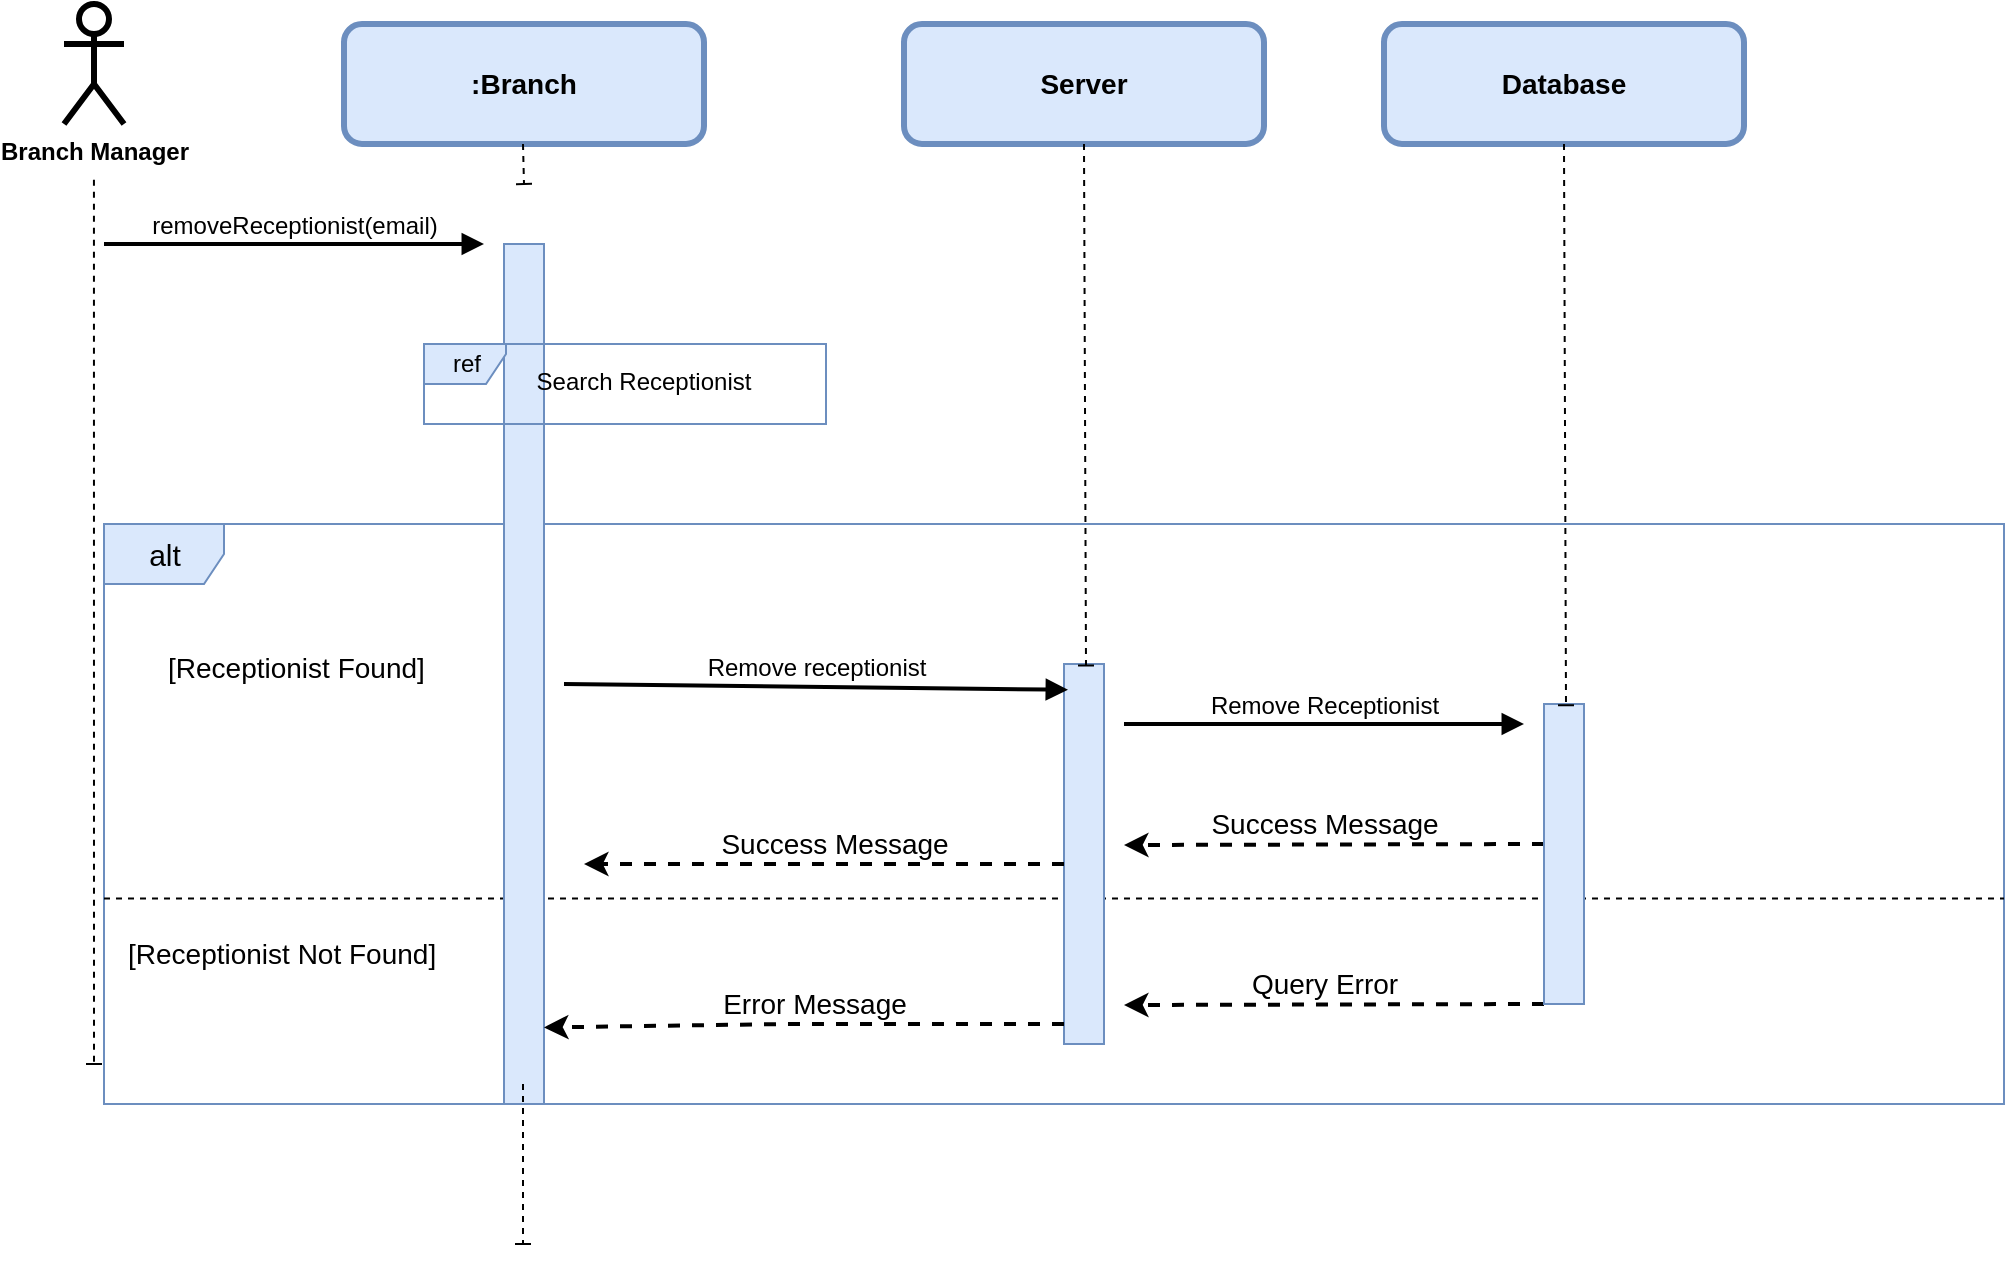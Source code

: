 <mxfile>
    <diagram id="hctoStcjbLZ6FzvMpxW5" name="Page-1">
        <mxGraphModel dx="498" dy="492" grid="1" gridSize="10" guides="1" tooltips="1" connect="1" arrows="1" fold="1" page="1" pageScale="1" pageWidth="850" pageHeight="1100" math="0" shadow="0">
            <root>
                <mxCell id="0"/>
                <mxCell id="1" parent="0"/>
                <mxCell id="2" value="&lt;span style=&quot;font-size: 14px;&quot;&gt;&lt;b&gt;:Branch&lt;/b&gt;&lt;/span&gt;" style="rounded=1;whiteSpace=wrap;html=1;strokeWidth=3;fillColor=#dae8fc;strokeColor=#6c8ebf;" parent="1" vertex="1">
                    <mxGeometry x="190" y="40" width="180" height="60" as="geometry"/>
                </mxCell>
                <mxCell id="3" value="" style="edgeStyle=none;html=1;dashed=1;strokeWidth=1;endArrow=baseDash;endFill=0;startArrow=none;" parent="1" edge="1">
                    <mxGeometry relative="1" as="geometry">
                        <mxPoint x="279.5" y="100.0" as="sourcePoint"/>
                        <mxPoint x="280" y="120" as="targetPoint"/>
                    </mxGeometry>
                </mxCell>
                <mxCell id="4" value="&lt;b&gt;Branch Manager&lt;/b&gt;" style="shape=umlActor;verticalLabelPosition=bottom;verticalAlign=top;html=1;outlineConnect=0;strokeWidth=3;rounded=1;" parent="1" vertex="1">
                    <mxGeometry x="50" y="30" width="30" height="60" as="geometry"/>
                </mxCell>
                <mxCell id="5" value="" style="edgeStyle=none;html=1;dashed=1;strokeWidth=1;endArrow=baseDash;endFill=0;" parent="1" edge="1">
                    <mxGeometry relative="1" as="geometry">
                        <mxPoint x="64.97" y="117.85" as="sourcePoint"/>
                        <mxPoint x="65" y="560" as="targetPoint"/>
                    </mxGeometry>
                </mxCell>
                <mxCell id="6" value="&lt;font style=&quot;font-size: 15px;&quot;&gt;alt&lt;/font&gt;" style="shape=umlFrame;tabWidth=110;tabHeight=30;tabPosition=left;html=1;boundedLbl=1;labelInHeader=1;width=60;height=30;fontSize=13;fillColor=#dae8fc;strokeColor=#6c8ebf;" parent="1" vertex="1">
                    <mxGeometry x="70" y="290" width="950" height="290" as="geometry"/>
                </mxCell>
                <mxCell id="7" value="" style="line;strokeWidth=1;dashed=1;labelPosition=center;verticalLabelPosition=bottom;align=left;verticalAlign=top;spacingLeft=20;spacingTop=15;fontSize=13;" parent="6" vertex="1">
                    <mxGeometry y="182" width="950" height="10.4" as="geometry"/>
                </mxCell>
                <mxCell id="8" value="[Receptionist Not Found]" style="text;fontSize=14;" parent="6" vertex="1">
                    <mxGeometry width="100" height="20" relative="1" as="geometry">
                        <mxPoint x="10" y="200" as="offset"/>
                    </mxGeometry>
                </mxCell>
                <mxCell id="9" value="[Receptionist Found]" style="text;fontSize=14;" parent="6" vertex="1">
                    <mxGeometry x="30" y="56.875" width="100" height="16.25" as="geometry"/>
                </mxCell>
                <mxCell id="10" value="" style="html=1;points=[];perimeter=orthogonalPerimeter;fontSize=12;fillColor=#dae8fc;strokeColor=#6c8ebf;" parent="6" vertex="1">
                    <mxGeometry x="200" y="-140" width="20" height="430" as="geometry"/>
                </mxCell>
                <mxCell id="11" value="" style="html=1;points=[];perimeter=orthogonalPerimeter;fontSize=12;fillColor=#dae8fc;strokeColor=#6c8ebf;" parent="6" vertex="1">
                    <mxGeometry x="480" y="70" width="20" height="190" as="geometry"/>
                </mxCell>
                <mxCell id="12" value="&lt;span style=&quot;font-size: 12px;&quot;&gt;Remove receptionist&lt;/span&gt;" style="html=1;verticalAlign=bottom;endArrow=block;strokeWidth=2;entryX=0.1;entryY=0.068;entryDx=0;entryDy=0;entryPerimeter=0;" parent="6" target="11" edge="1">
                    <mxGeometry width="80" relative="1" as="geometry">
                        <mxPoint x="230" y="80" as="sourcePoint"/>
                        <mxPoint x="430" y="73.12" as="targetPoint"/>
                    </mxGeometry>
                </mxCell>
                <mxCell id="13" value="" style="endArrow=classic;html=1;strokeWidth=2;fontSize=13;dashed=1;entryX=1;entryY=0.911;entryDx=0;entryDy=0;entryPerimeter=0;" parent="6" source="11" edge="1" target="10">
                    <mxGeometry relative="1" as="geometry">
                        <mxPoint x="405.217" y="229.997" as="sourcePoint"/>
                        <mxPoint x="230" y="240" as="targetPoint"/>
                        <Array as="points">
                            <mxPoint x="340" y="250"/>
                        </Array>
                    </mxGeometry>
                </mxCell>
                <mxCell id="14" value="&lt;font style=&quot;font-size: 14px;&quot;&gt;Error Message&lt;/font&gt;" style="edgeLabel;resizable=0;html=1;align=center;verticalAlign=middle;strokeWidth=3;fontSize=13;rounded=1;" parent="13" connectable="0" vertex="1">
                    <mxGeometry relative="1" as="geometry">
                        <mxPoint x="5" y="-10" as="offset"/>
                    </mxGeometry>
                </mxCell>
                <mxCell id="15" value="&lt;span style=&quot;font-size: 12px;&quot;&gt;Remove Receptionist&lt;/span&gt;" style="html=1;verticalAlign=bottom;endArrow=block;strokeWidth=2;" parent="6" edge="1">
                    <mxGeometry width="80" relative="1" as="geometry">
                        <mxPoint x="510" y="100" as="sourcePoint"/>
                        <mxPoint x="710" y="100" as="targetPoint"/>
                    </mxGeometry>
                </mxCell>
                <mxCell id="16" value="" style="endArrow=classic;html=1;strokeWidth=2;fontSize=13;dashed=1;" parent="6" edge="1">
                    <mxGeometry relative="1" as="geometry">
                        <mxPoint x="720" y="160" as="sourcePoint"/>
                        <mxPoint x="509.999" y="160.497" as="targetPoint"/>
                    </mxGeometry>
                </mxCell>
                <mxCell id="17" value="&lt;font style=&quot;font-size: 14px;&quot;&gt;Success Message&lt;/font&gt;" style="edgeLabel;resizable=0;html=1;align=center;verticalAlign=middle;strokeWidth=3;fontSize=13;rounded=1;" parent="16" connectable="0" vertex="1">
                    <mxGeometry relative="1" as="geometry">
                        <mxPoint x="-5" y="-10" as="offset"/>
                    </mxGeometry>
                </mxCell>
                <mxCell id="18" value="" style="endArrow=classic;html=1;strokeWidth=2;fontSize=13;dashed=1;" parent="6" source="11" edge="1">
                    <mxGeometry relative="1" as="geometry">
                        <mxPoint x="425.217" y="169.997" as="sourcePoint"/>
                        <mxPoint x="239.999" y="169.997" as="targetPoint"/>
                    </mxGeometry>
                </mxCell>
                <mxCell id="19" value="&lt;font style=&quot;font-size: 14px;&quot;&gt;Success Message&lt;/font&gt;" style="edgeLabel;resizable=0;html=1;align=center;verticalAlign=middle;strokeWidth=3;fontSize=13;rounded=1;" parent="18" connectable="0" vertex="1">
                    <mxGeometry relative="1" as="geometry">
                        <mxPoint x="5" y="-10" as="offset"/>
                    </mxGeometry>
                </mxCell>
                <mxCell id="30" value="" style="endArrow=classic;html=1;strokeWidth=2;fontSize=13;dashed=1;" edge="1" parent="6">
                    <mxGeometry relative="1" as="geometry">
                        <mxPoint x="720" y="240" as="sourcePoint"/>
                        <mxPoint x="509.999" y="240.497" as="targetPoint"/>
                    </mxGeometry>
                </mxCell>
                <mxCell id="31" value="&lt;font style=&quot;font-size: 14px;&quot;&gt;Query Error&lt;/font&gt;" style="edgeLabel;resizable=0;html=1;align=center;verticalAlign=middle;strokeWidth=3;fontSize=13;rounded=1;" connectable="0" vertex="1" parent="30">
                    <mxGeometry relative="1" as="geometry">
                        <mxPoint x="-5" y="-10" as="offset"/>
                    </mxGeometry>
                </mxCell>
                <mxCell id="20" value="ref" style="shape=umlFrame;tabPosition=left;html=1;boundedLbl=1;labelInHeader=1;width=41;height=20;fillColor=#dae8fc;strokeColor=#6c8ebf;" parent="1" vertex="1">
                    <mxGeometry x="230" y="200" width="201" height="40" as="geometry"/>
                </mxCell>
                <mxCell id="21" value="Search Receptionist" style="text;align=center;" parent="20" vertex="1">
                    <mxGeometry width="100" height="20" relative="1" as="geometry">
                        <mxPoint x="60" y="5" as="offset"/>
                    </mxGeometry>
                </mxCell>
                <mxCell id="22" value="&lt;span style=&quot;font-size: 12px;&quot;&gt;removeReceptionist(email)&lt;/span&gt;" style="html=1;verticalAlign=bottom;endArrow=block;strokeWidth=2;" parent="1" edge="1">
                    <mxGeometry width="80" relative="1" as="geometry">
                        <mxPoint x="70" y="150" as="sourcePoint"/>
                        <mxPoint x="260" y="150" as="targetPoint"/>
                    </mxGeometry>
                </mxCell>
                <mxCell id="23" value="" style="edgeStyle=none;html=1;dashed=1;strokeWidth=1;endArrow=baseDash;endFill=0;startArrow=none;" parent="1" edge="1">
                    <mxGeometry relative="1" as="geometry">
                        <mxPoint x="279.5" y="570" as="sourcePoint"/>
                        <mxPoint x="279.5" y="650" as="targetPoint"/>
                    </mxGeometry>
                </mxCell>
                <mxCell id="24" value="&lt;span style=&quot;font-size: 14px;&quot;&gt;&lt;b&gt;Server&lt;/b&gt;&lt;/span&gt;" style="rounded=1;whiteSpace=wrap;html=1;strokeWidth=3;fillColor=#dae8fc;strokeColor=#6c8ebf;" parent="1" vertex="1">
                    <mxGeometry x="470" y="40" width="180" height="60" as="geometry"/>
                </mxCell>
                <mxCell id="25" value="" style="edgeStyle=none;html=1;dashed=1;strokeWidth=1;endArrow=baseDash;endFill=0;startArrow=none;entryX=0.55;entryY=0.004;entryDx=0;entryDy=0;entryPerimeter=0;exitX=0.5;exitY=1;exitDx=0;exitDy=0;" parent="1" source="24" target="11" edge="1">
                    <mxGeometry relative="1" as="geometry">
                        <mxPoint x="560" y="140" as="sourcePoint"/>
                        <mxPoint x="560" y="220" as="targetPoint"/>
                    </mxGeometry>
                </mxCell>
                <mxCell id="26" value="" style="html=1;points=[];perimeter=orthogonalPerimeter;fontSize=12;fillColor=#dae8fc;strokeColor=#6c8ebf;" parent="1" vertex="1">
                    <mxGeometry x="790" y="380" width="20" height="150" as="geometry"/>
                </mxCell>
                <mxCell id="27" value="&lt;span style=&quot;font-size: 14px;&quot;&gt;&lt;b&gt;Database&lt;/b&gt;&lt;/span&gt;" style="rounded=1;whiteSpace=wrap;html=1;strokeWidth=3;fillColor=#dae8fc;strokeColor=#6c8ebf;" parent="1" vertex="1">
                    <mxGeometry x="710" y="40" width="180" height="60" as="geometry"/>
                </mxCell>
                <mxCell id="28" value="" style="edgeStyle=none;html=1;dashed=1;strokeWidth=1;endArrow=baseDash;endFill=0;startArrow=none;entryX=0.55;entryY=0.004;entryDx=0;entryDy=0;entryPerimeter=0;exitX=0.5;exitY=1;exitDx=0;exitDy=0;" parent="1" source="27" target="26" edge="1">
                    <mxGeometry relative="1" as="geometry">
                        <mxPoint x="800" y="140" as="sourcePoint"/>
                        <mxPoint x="800" y="220" as="targetPoint"/>
                    </mxGeometry>
                </mxCell>
            </root>
        </mxGraphModel>
    </diagram>
</mxfile>